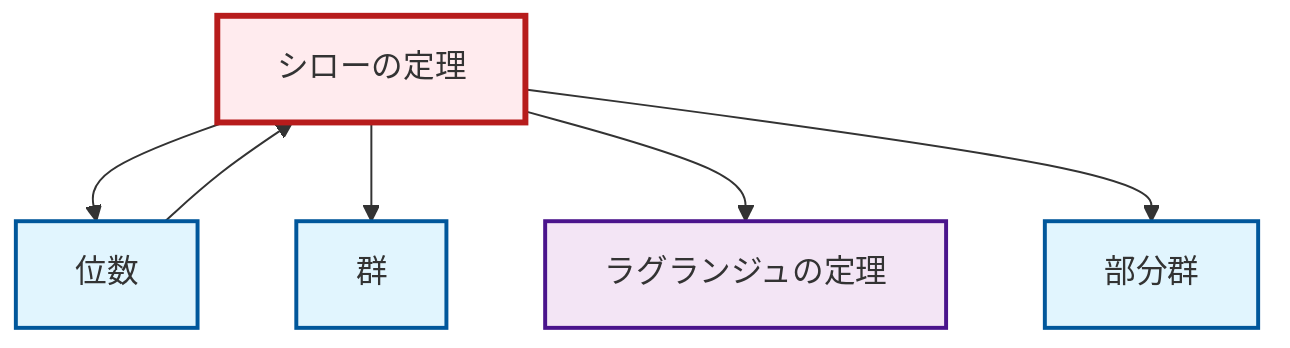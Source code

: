 graph TD
    classDef definition fill:#e1f5fe,stroke:#01579b,stroke-width:2px
    classDef theorem fill:#f3e5f5,stroke:#4a148c,stroke-width:2px
    classDef axiom fill:#fff3e0,stroke:#e65100,stroke-width:2px
    classDef example fill:#e8f5e9,stroke:#1b5e20,stroke-width:2px
    classDef current fill:#ffebee,stroke:#b71c1c,stroke-width:3px
    thm-lagrange["ラグランジュの定理"]:::theorem
    thm-sylow["シローの定理"]:::theorem
    def-subgroup["部分群"]:::definition
    def-group["群"]:::definition
    def-order["位数"]:::definition
    thm-sylow --> def-order
    def-order --> thm-sylow
    thm-sylow --> def-group
    thm-sylow --> thm-lagrange
    thm-sylow --> def-subgroup
    class thm-sylow current
